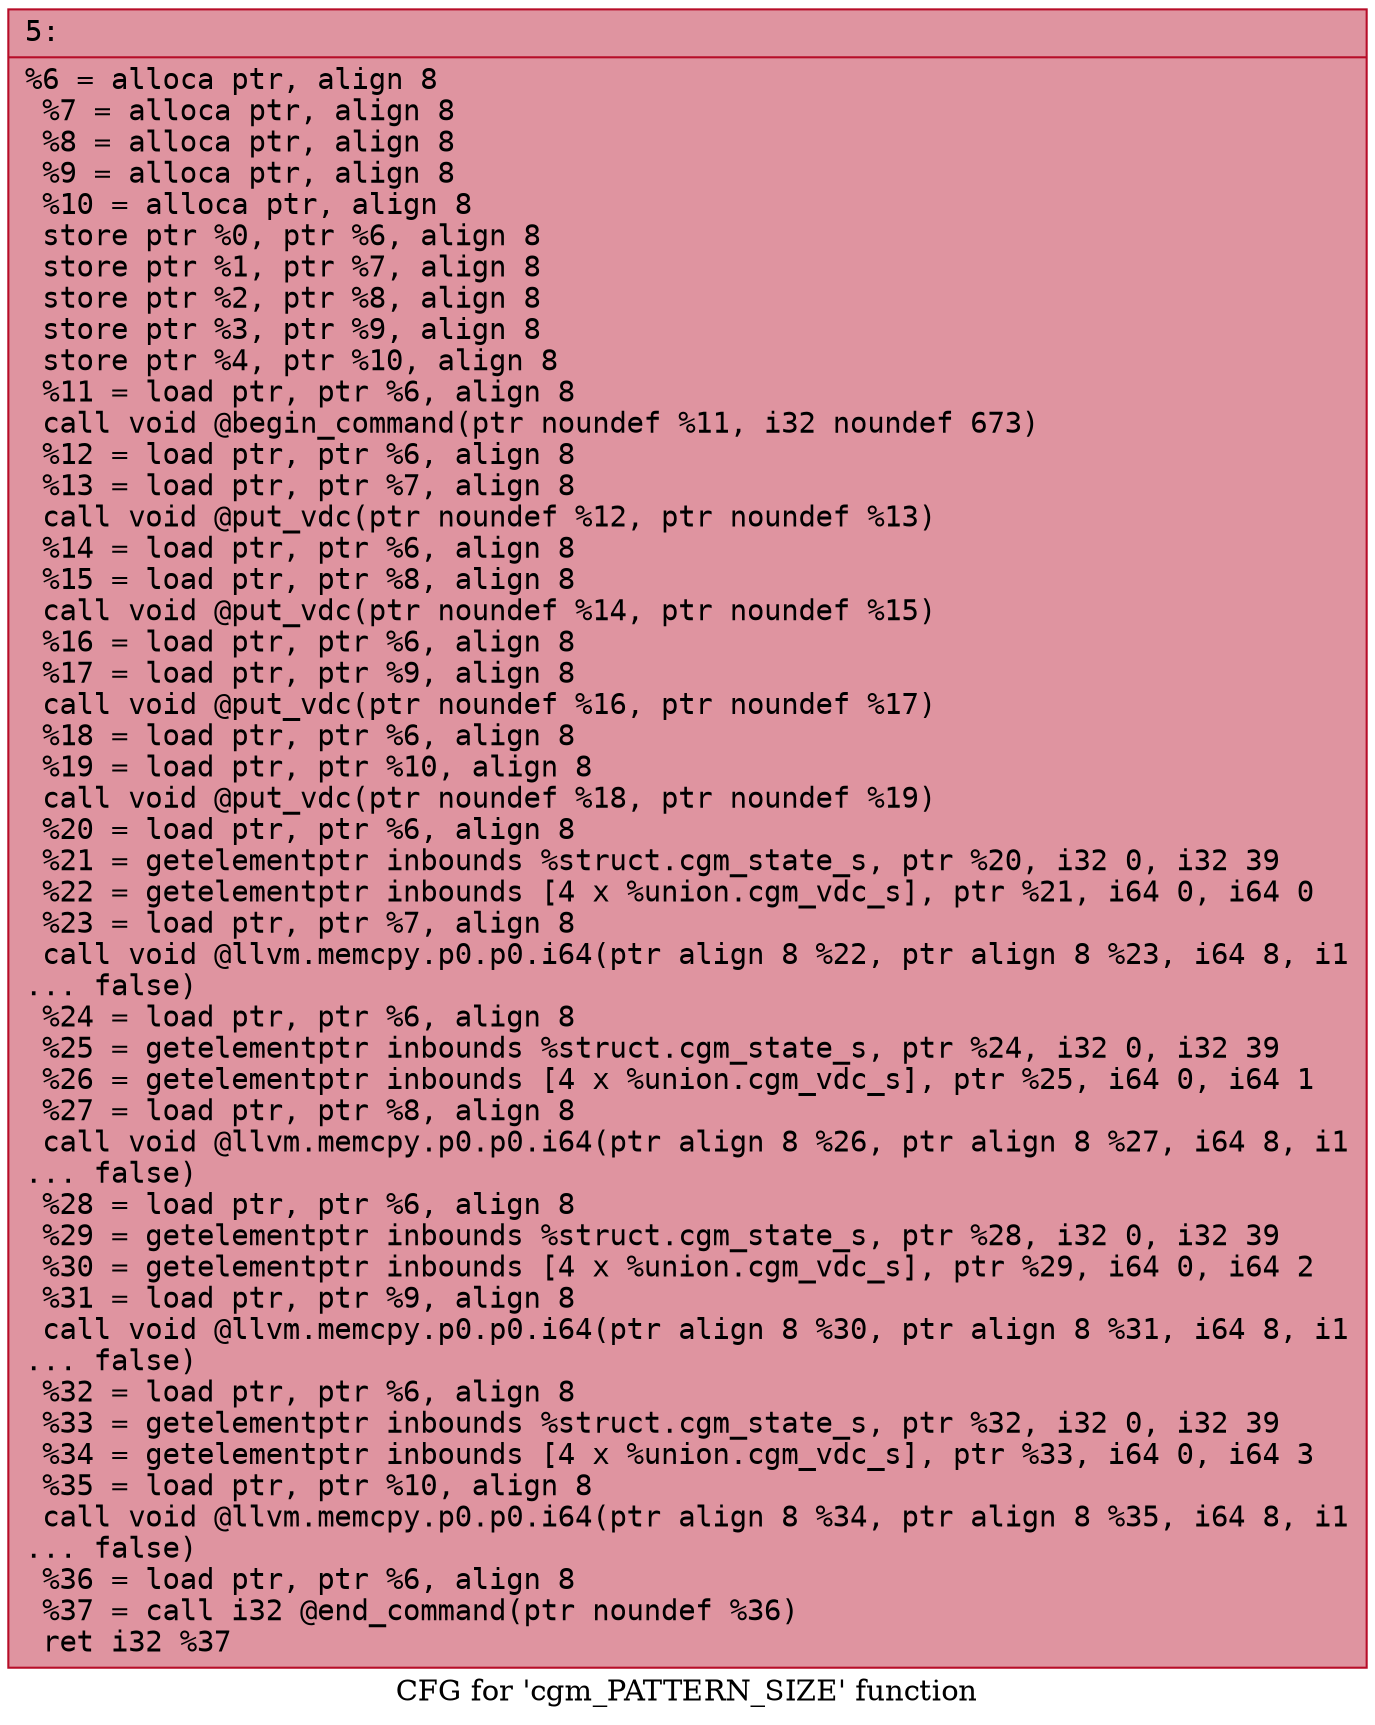 digraph "CFG for 'cgm_PATTERN_SIZE' function" {
	label="CFG for 'cgm_PATTERN_SIZE' function";

	Node0x6000024c1cc0 [shape=record,color="#b70d28ff", style=filled, fillcolor="#b70d2870" fontname="Courier",label="{5:\l|  %6 = alloca ptr, align 8\l  %7 = alloca ptr, align 8\l  %8 = alloca ptr, align 8\l  %9 = alloca ptr, align 8\l  %10 = alloca ptr, align 8\l  store ptr %0, ptr %6, align 8\l  store ptr %1, ptr %7, align 8\l  store ptr %2, ptr %8, align 8\l  store ptr %3, ptr %9, align 8\l  store ptr %4, ptr %10, align 8\l  %11 = load ptr, ptr %6, align 8\l  call void @begin_command(ptr noundef %11, i32 noundef 673)\l  %12 = load ptr, ptr %6, align 8\l  %13 = load ptr, ptr %7, align 8\l  call void @put_vdc(ptr noundef %12, ptr noundef %13)\l  %14 = load ptr, ptr %6, align 8\l  %15 = load ptr, ptr %8, align 8\l  call void @put_vdc(ptr noundef %14, ptr noundef %15)\l  %16 = load ptr, ptr %6, align 8\l  %17 = load ptr, ptr %9, align 8\l  call void @put_vdc(ptr noundef %16, ptr noundef %17)\l  %18 = load ptr, ptr %6, align 8\l  %19 = load ptr, ptr %10, align 8\l  call void @put_vdc(ptr noundef %18, ptr noundef %19)\l  %20 = load ptr, ptr %6, align 8\l  %21 = getelementptr inbounds %struct.cgm_state_s, ptr %20, i32 0, i32 39\l  %22 = getelementptr inbounds [4 x %union.cgm_vdc_s], ptr %21, i64 0, i64 0\l  %23 = load ptr, ptr %7, align 8\l  call void @llvm.memcpy.p0.p0.i64(ptr align 8 %22, ptr align 8 %23, i64 8, i1\l... false)\l  %24 = load ptr, ptr %6, align 8\l  %25 = getelementptr inbounds %struct.cgm_state_s, ptr %24, i32 0, i32 39\l  %26 = getelementptr inbounds [4 x %union.cgm_vdc_s], ptr %25, i64 0, i64 1\l  %27 = load ptr, ptr %8, align 8\l  call void @llvm.memcpy.p0.p0.i64(ptr align 8 %26, ptr align 8 %27, i64 8, i1\l... false)\l  %28 = load ptr, ptr %6, align 8\l  %29 = getelementptr inbounds %struct.cgm_state_s, ptr %28, i32 0, i32 39\l  %30 = getelementptr inbounds [4 x %union.cgm_vdc_s], ptr %29, i64 0, i64 2\l  %31 = load ptr, ptr %9, align 8\l  call void @llvm.memcpy.p0.p0.i64(ptr align 8 %30, ptr align 8 %31, i64 8, i1\l... false)\l  %32 = load ptr, ptr %6, align 8\l  %33 = getelementptr inbounds %struct.cgm_state_s, ptr %32, i32 0, i32 39\l  %34 = getelementptr inbounds [4 x %union.cgm_vdc_s], ptr %33, i64 0, i64 3\l  %35 = load ptr, ptr %10, align 8\l  call void @llvm.memcpy.p0.p0.i64(ptr align 8 %34, ptr align 8 %35, i64 8, i1\l... false)\l  %36 = load ptr, ptr %6, align 8\l  %37 = call i32 @end_command(ptr noundef %36)\l  ret i32 %37\l}"];
}
